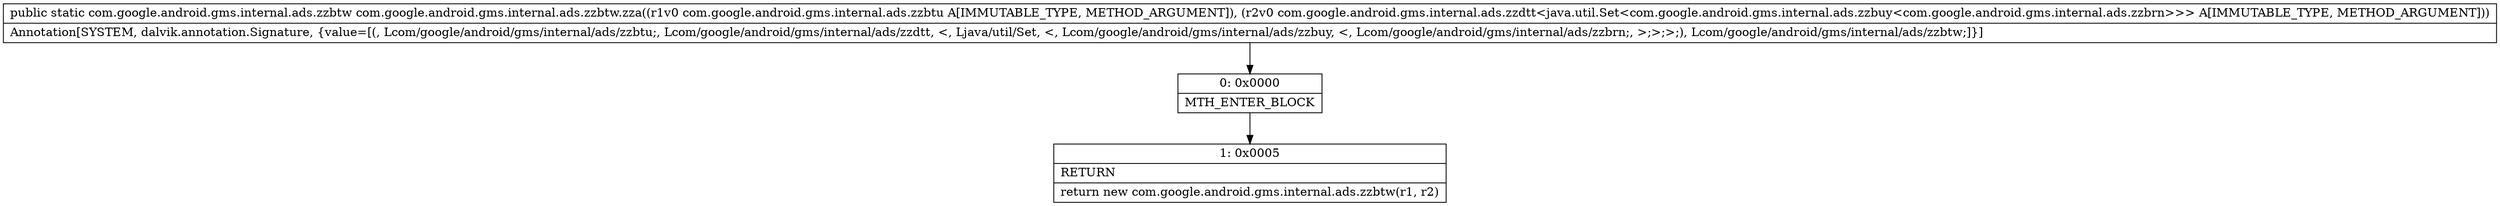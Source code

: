 digraph "CFG forcom.google.android.gms.internal.ads.zzbtw.zza(Lcom\/google\/android\/gms\/internal\/ads\/zzbtu;Lcom\/google\/android\/gms\/internal\/ads\/zzdtt;)Lcom\/google\/android\/gms\/internal\/ads\/zzbtw;" {
Node_0 [shape=record,label="{0\:\ 0x0000|MTH_ENTER_BLOCK\l}"];
Node_1 [shape=record,label="{1\:\ 0x0005|RETURN\l|return new com.google.android.gms.internal.ads.zzbtw(r1, r2)\l}"];
MethodNode[shape=record,label="{public static com.google.android.gms.internal.ads.zzbtw com.google.android.gms.internal.ads.zzbtw.zza((r1v0 com.google.android.gms.internal.ads.zzbtu A[IMMUTABLE_TYPE, METHOD_ARGUMENT]), (r2v0 com.google.android.gms.internal.ads.zzdtt\<java.util.Set\<com.google.android.gms.internal.ads.zzbuy\<com.google.android.gms.internal.ads.zzbrn\>\>\> A[IMMUTABLE_TYPE, METHOD_ARGUMENT]))  | Annotation[SYSTEM, dalvik.annotation.Signature, \{value=[(, Lcom\/google\/android\/gms\/internal\/ads\/zzbtu;, Lcom\/google\/android\/gms\/internal\/ads\/zzdtt, \<, Ljava\/util\/Set, \<, Lcom\/google\/android\/gms\/internal\/ads\/zzbuy, \<, Lcom\/google\/android\/gms\/internal\/ads\/zzbrn;, \>;\>;\>;), Lcom\/google\/android\/gms\/internal\/ads\/zzbtw;]\}]\l}"];
MethodNode -> Node_0;
Node_0 -> Node_1;
}

